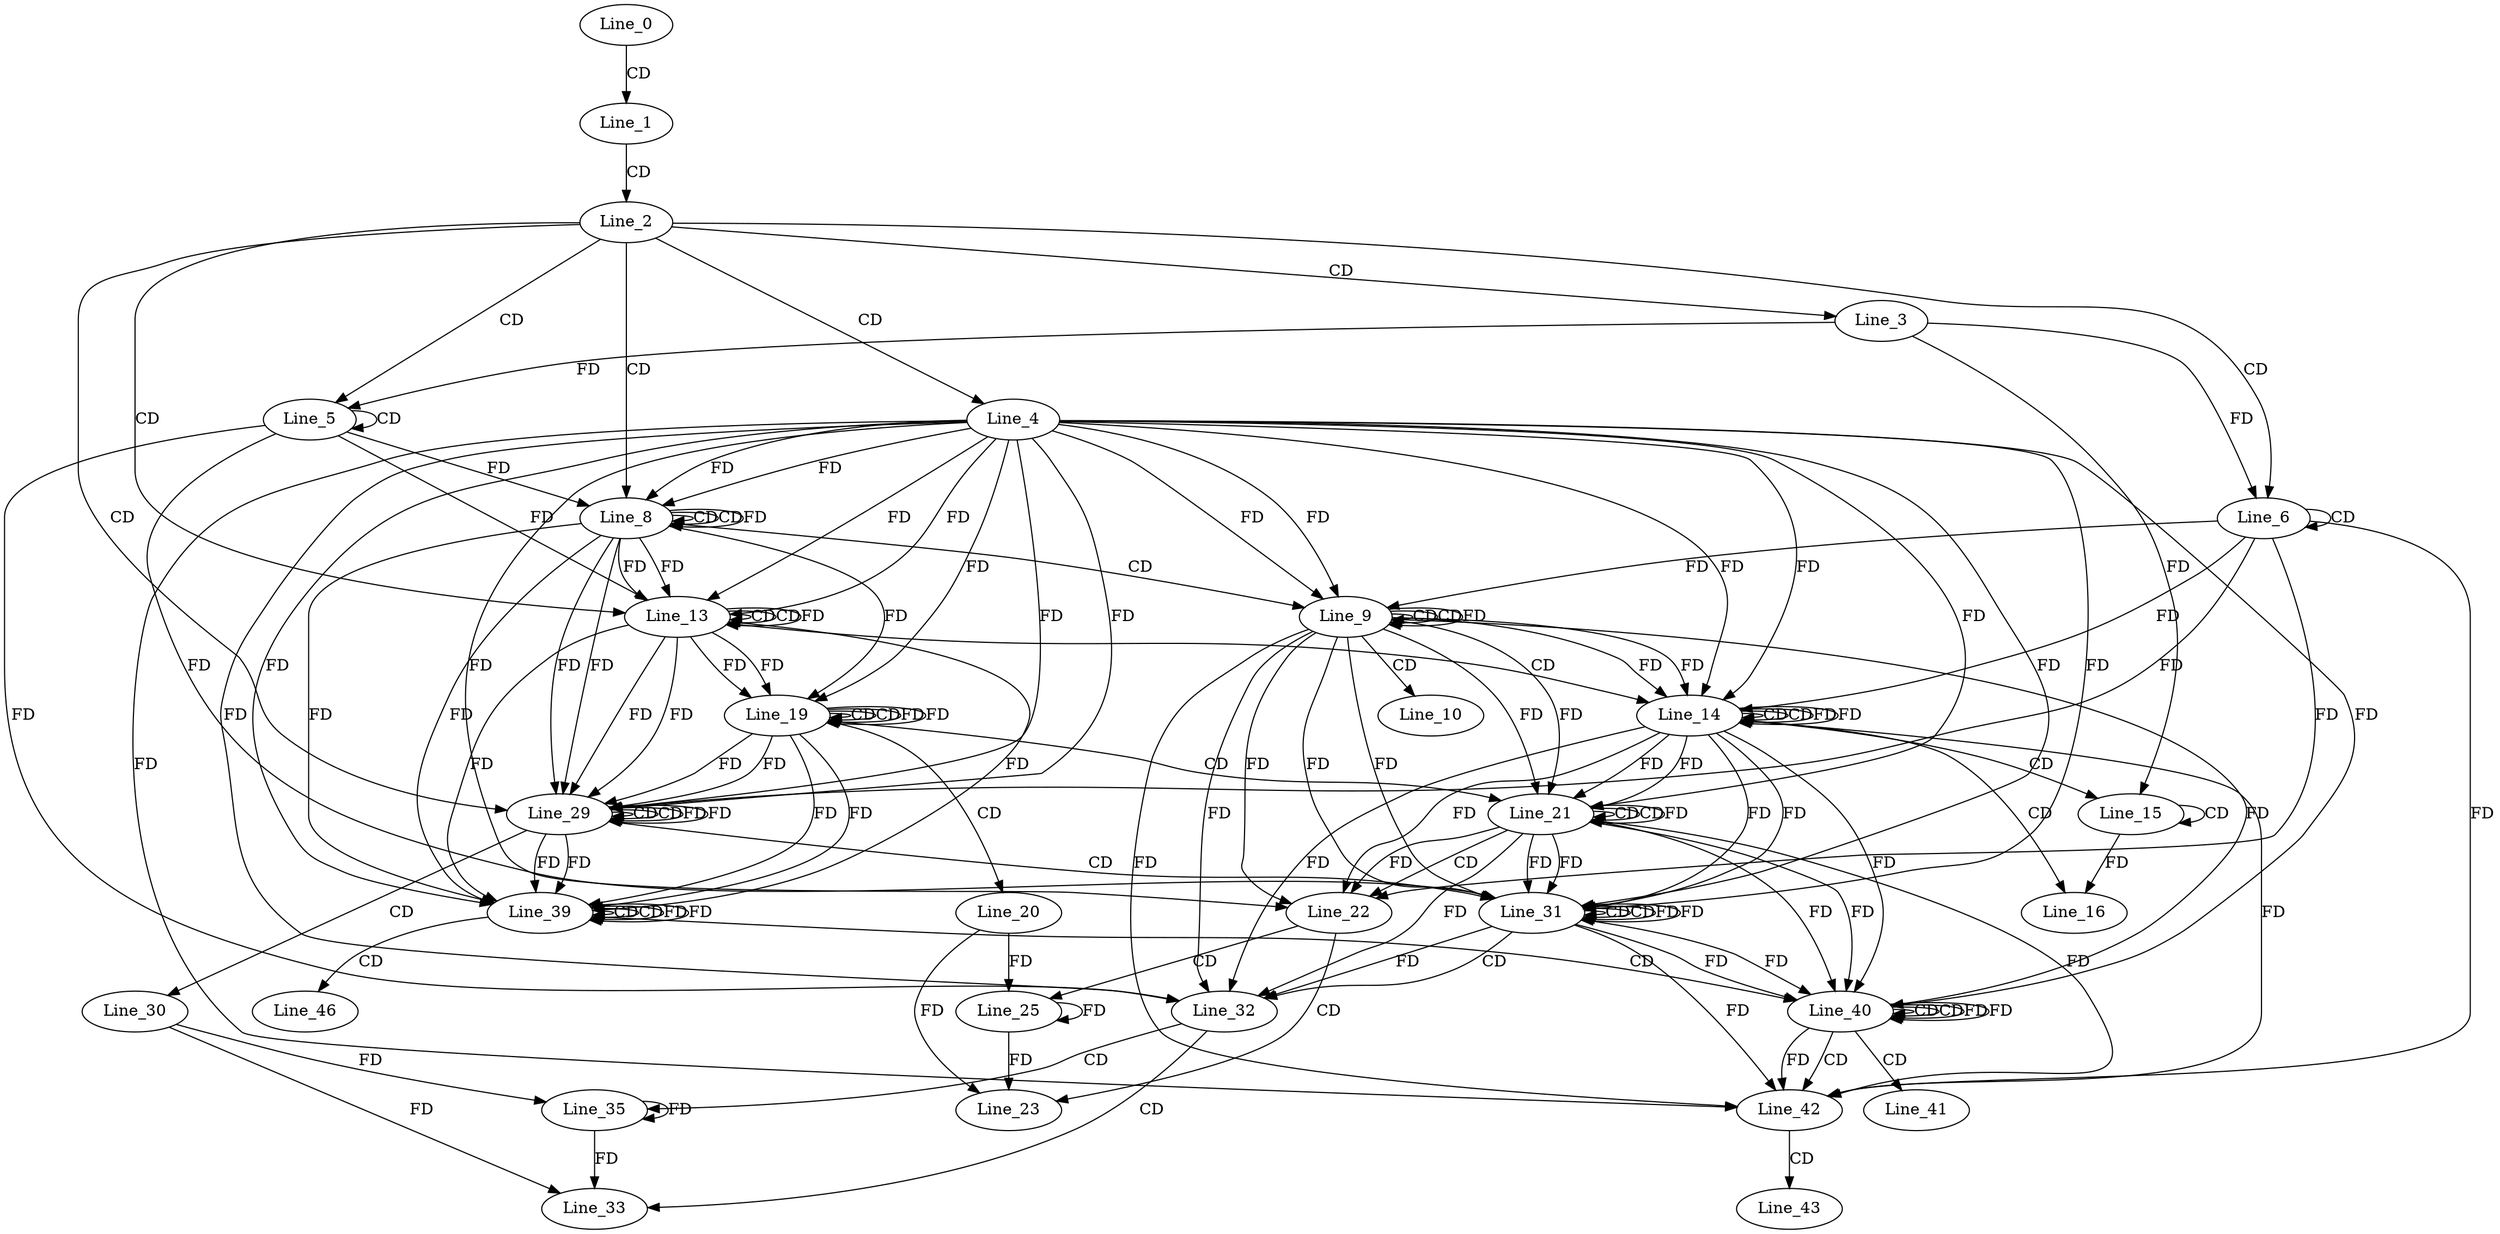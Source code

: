 digraph G {
  Line_0;
  Line_1;
  Line_2;
  Line_3;
  Line_4;
  Line_5;
  Line_5;
  Line_6;
  Line_6;
  Line_8;
  Line_8;
  Line_8;
  Line_9;
  Line_9;
  Line_9;
  Line_10;
  Line_13;
  Line_13;
  Line_13;
  Line_14;
  Line_14;
  Line_14;
  Line_15;
  Line_15;
  Line_16;
  Line_19;
  Line_19;
  Line_19;
  Line_20;
  Line_21;
  Line_21;
  Line_21;
  Line_22;
  Line_23;
  Line_25;
  Line_29;
  Line_29;
  Line_29;
  Line_30;
  Line_31;
  Line_31;
  Line_31;
  Line_32;
  Line_33;
  Line_35;
  Line_39;
  Line_39;
  Line_39;
  Line_40;
  Line_40;
  Line_40;
  Line_41;
  Line_42;
  Line_43;
  Line_46;
  Line_0 -> Line_1 [ label="CD" ];
  Line_1 -> Line_2 [ label="CD" ];
  Line_2 -> Line_3 [ label="CD" ];
  Line_2 -> Line_4 [ label="CD" ];
  Line_2 -> Line_5 [ label="CD" ];
  Line_5 -> Line_5 [ label="CD" ];
  Line_3 -> Line_5 [ label="FD" ];
  Line_2 -> Line_6 [ label="CD" ];
  Line_6 -> Line_6 [ label="CD" ];
  Line_3 -> Line_6 [ label="FD" ];
  Line_2 -> Line_8 [ label="CD" ];
  Line_8 -> Line_8 [ label="CD" ];
  Line_4 -> Line_8 [ label="FD" ];
  Line_5 -> Line_8 [ label="FD" ];
  Line_8 -> Line_8 [ label="CD" ];
  Line_8 -> Line_8 [ label="FD" ];
  Line_4 -> Line_8 [ label="FD" ];
  Line_8 -> Line_9 [ label="CD" ];
  Line_9 -> Line_9 [ label="CD" ];
  Line_4 -> Line_9 [ label="FD" ];
  Line_6 -> Line_9 [ label="FD" ];
  Line_9 -> Line_9 [ label="CD" ];
  Line_9 -> Line_9 [ label="FD" ];
  Line_4 -> Line_9 [ label="FD" ];
  Line_9 -> Line_10 [ label="CD" ];
  Line_2 -> Line_13 [ label="CD" ];
  Line_13 -> Line_13 [ label="CD" ];
  Line_8 -> Line_13 [ label="FD" ];
  Line_4 -> Line_13 [ label="FD" ];
  Line_5 -> Line_13 [ label="FD" ];
  Line_13 -> Line_13 [ label="CD" ];
  Line_13 -> Line_13 [ label="FD" ];
  Line_8 -> Line_13 [ label="FD" ];
  Line_4 -> Line_13 [ label="FD" ];
  Line_13 -> Line_14 [ label="CD" ];
  Line_14 -> Line_14 [ label="CD" ];
  Line_9 -> Line_14 [ label="FD" ];
  Line_4 -> Line_14 [ label="FD" ];
  Line_6 -> Line_14 [ label="FD" ];
  Line_14 -> Line_14 [ label="CD" ];
  Line_14 -> Line_14 [ label="FD" ];
  Line_9 -> Line_14 [ label="FD" ];
  Line_4 -> Line_14 [ label="FD" ];
  Line_14 -> Line_15 [ label="CD" ];
  Line_15 -> Line_15 [ label="CD" ];
  Line_3 -> Line_15 [ label="FD" ];
  Line_14 -> Line_16 [ label="CD" ];
  Line_15 -> Line_16 [ label="FD" ];
  Line_19 -> Line_19 [ label="CD" ];
  Line_13 -> Line_19 [ label="FD" ];
  Line_19 -> Line_19 [ label="CD" ];
  Line_19 -> Line_19 [ label="FD" ];
  Line_13 -> Line_19 [ label="FD" ];
  Line_8 -> Line_19 [ label="FD" ];
  Line_4 -> Line_19 [ label="FD" ];
  Line_19 -> Line_20 [ label="CD" ];
  Line_19 -> Line_21 [ label="CD" ];
  Line_21 -> Line_21 [ label="CD" ];
  Line_14 -> Line_21 [ label="FD" ];
  Line_9 -> Line_21 [ label="FD" ];
  Line_21 -> Line_21 [ label="CD" ];
  Line_21 -> Line_21 [ label="FD" ];
  Line_14 -> Line_21 [ label="FD" ];
  Line_9 -> Line_21 [ label="FD" ];
  Line_4 -> Line_21 [ label="FD" ];
  Line_21 -> Line_22 [ label="CD" ];
  Line_21 -> Line_22 [ label="FD" ];
  Line_14 -> Line_22 [ label="FD" ];
  Line_9 -> Line_22 [ label="FD" ];
  Line_4 -> Line_22 [ label="FD" ];
  Line_6 -> Line_22 [ label="FD" ];
  Line_22 -> Line_23 [ label="CD" ];
  Line_20 -> Line_23 [ label="FD" ];
  Line_22 -> Line_25 [ label="CD" ];
  Line_25 -> Line_25 [ label="FD" ];
  Line_20 -> Line_25 [ label="FD" ];
  Line_2 -> Line_29 [ label="CD" ];
  Line_29 -> Line_29 [ label="CD" ];
  Line_19 -> Line_29 [ label="FD" ];
  Line_13 -> Line_29 [ label="FD" ];
  Line_8 -> Line_29 [ label="FD" ];
  Line_4 -> Line_29 [ label="FD" ];
  Line_6 -> Line_29 [ label="FD" ];
  Line_29 -> Line_29 [ label="CD" ];
  Line_29 -> Line_29 [ label="FD" ];
  Line_19 -> Line_29 [ label="FD" ];
  Line_13 -> Line_29 [ label="FD" ];
  Line_8 -> Line_29 [ label="FD" ];
  Line_4 -> Line_29 [ label="FD" ];
  Line_29 -> Line_30 [ label="CD" ];
  Line_29 -> Line_31 [ label="CD" ];
  Line_31 -> Line_31 [ label="CD" ];
  Line_21 -> Line_31 [ label="FD" ];
  Line_14 -> Line_31 [ label="FD" ];
  Line_9 -> Line_31 [ label="FD" ];
  Line_4 -> Line_31 [ label="FD" ];
  Line_5 -> Line_31 [ label="FD" ];
  Line_31 -> Line_31 [ label="CD" ];
  Line_31 -> Line_31 [ label="FD" ];
  Line_21 -> Line_31 [ label="FD" ];
  Line_14 -> Line_31 [ label="FD" ];
  Line_9 -> Line_31 [ label="FD" ];
  Line_4 -> Line_31 [ label="FD" ];
  Line_31 -> Line_32 [ label="CD" ];
  Line_31 -> Line_32 [ label="FD" ];
  Line_21 -> Line_32 [ label="FD" ];
  Line_14 -> Line_32 [ label="FD" ];
  Line_9 -> Line_32 [ label="FD" ];
  Line_4 -> Line_32 [ label="FD" ];
  Line_5 -> Line_32 [ label="FD" ];
  Line_32 -> Line_33 [ label="CD" ];
  Line_30 -> Line_33 [ label="FD" ];
  Line_32 -> Line_35 [ label="CD" ];
  Line_35 -> Line_35 [ label="FD" ];
  Line_30 -> Line_35 [ label="FD" ];
  Line_39 -> Line_39 [ label="CD" ];
  Line_29 -> Line_39 [ label="FD" ];
  Line_19 -> Line_39 [ label="FD" ];
  Line_13 -> Line_39 [ label="FD" ];
  Line_8 -> Line_39 [ label="FD" ];
  Line_39 -> Line_39 [ label="CD" ];
  Line_39 -> Line_39 [ label="FD" ];
  Line_29 -> Line_39 [ label="FD" ];
  Line_19 -> Line_39 [ label="FD" ];
  Line_13 -> Line_39 [ label="FD" ];
  Line_8 -> Line_39 [ label="FD" ];
  Line_4 -> Line_39 [ label="FD" ];
  Line_39 -> Line_40 [ label="CD" ];
  Line_40 -> Line_40 [ label="CD" ];
  Line_31 -> Line_40 [ label="FD" ];
  Line_21 -> Line_40 [ label="FD" ];
  Line_40 -> Line_40 [ label="CD" ];
  Line_40 -> Line_40 [ label="FD" ];
  Line_31 -> Line_40 [ label="FD" ];
  Line_21 -> Line_40 [ label="FD" ];
  Line_14 -> Line_40 [ label="FD" ];
  Line_9 -> Line_40 [ label="FD" ];
  Line_4 -> Line_40 [ label="FD" ];
  Line_40 -> Line_41 [ label="CD" ];
  Line_40 -> Line_42 [ label="CD" ];
  Line_40 -> Line_42 [ label="FD" ];
  Line_31 -> Line_42 [ label="FD" ];
  Line_21 -> Line_42 [ label="FD" ];
  Line_14 -> Line_42 [ label="FD" ];
  Line_9 -> Line_42 [ label="FD" ];
  Line_4 -> Line_42 [ label="FD" ];
  Line_6 -> Line_42 [ label="FD" ];
  Line_42 -> Line_43 [ label="CD" ];
  Line_39 -> Line_46 [ label="CD" ];
  Line_14 -> Line_14 [ label="FD" ];
  Line_19 -> Line_19 [ label="FD" ];
  Line_25 -> Line_23 [ label="FD" ];
  Line_29 -> Line_29 [ label="FD" ];
  Line_31 -> Line_31 [ label="FD" ];
  Line_35 -> Line_33 [ label="FD" ];
  Line_39 -> Line_39 [ label="FD" ];
  Line_40 -> Line_40 [ label="FD" ];
}
